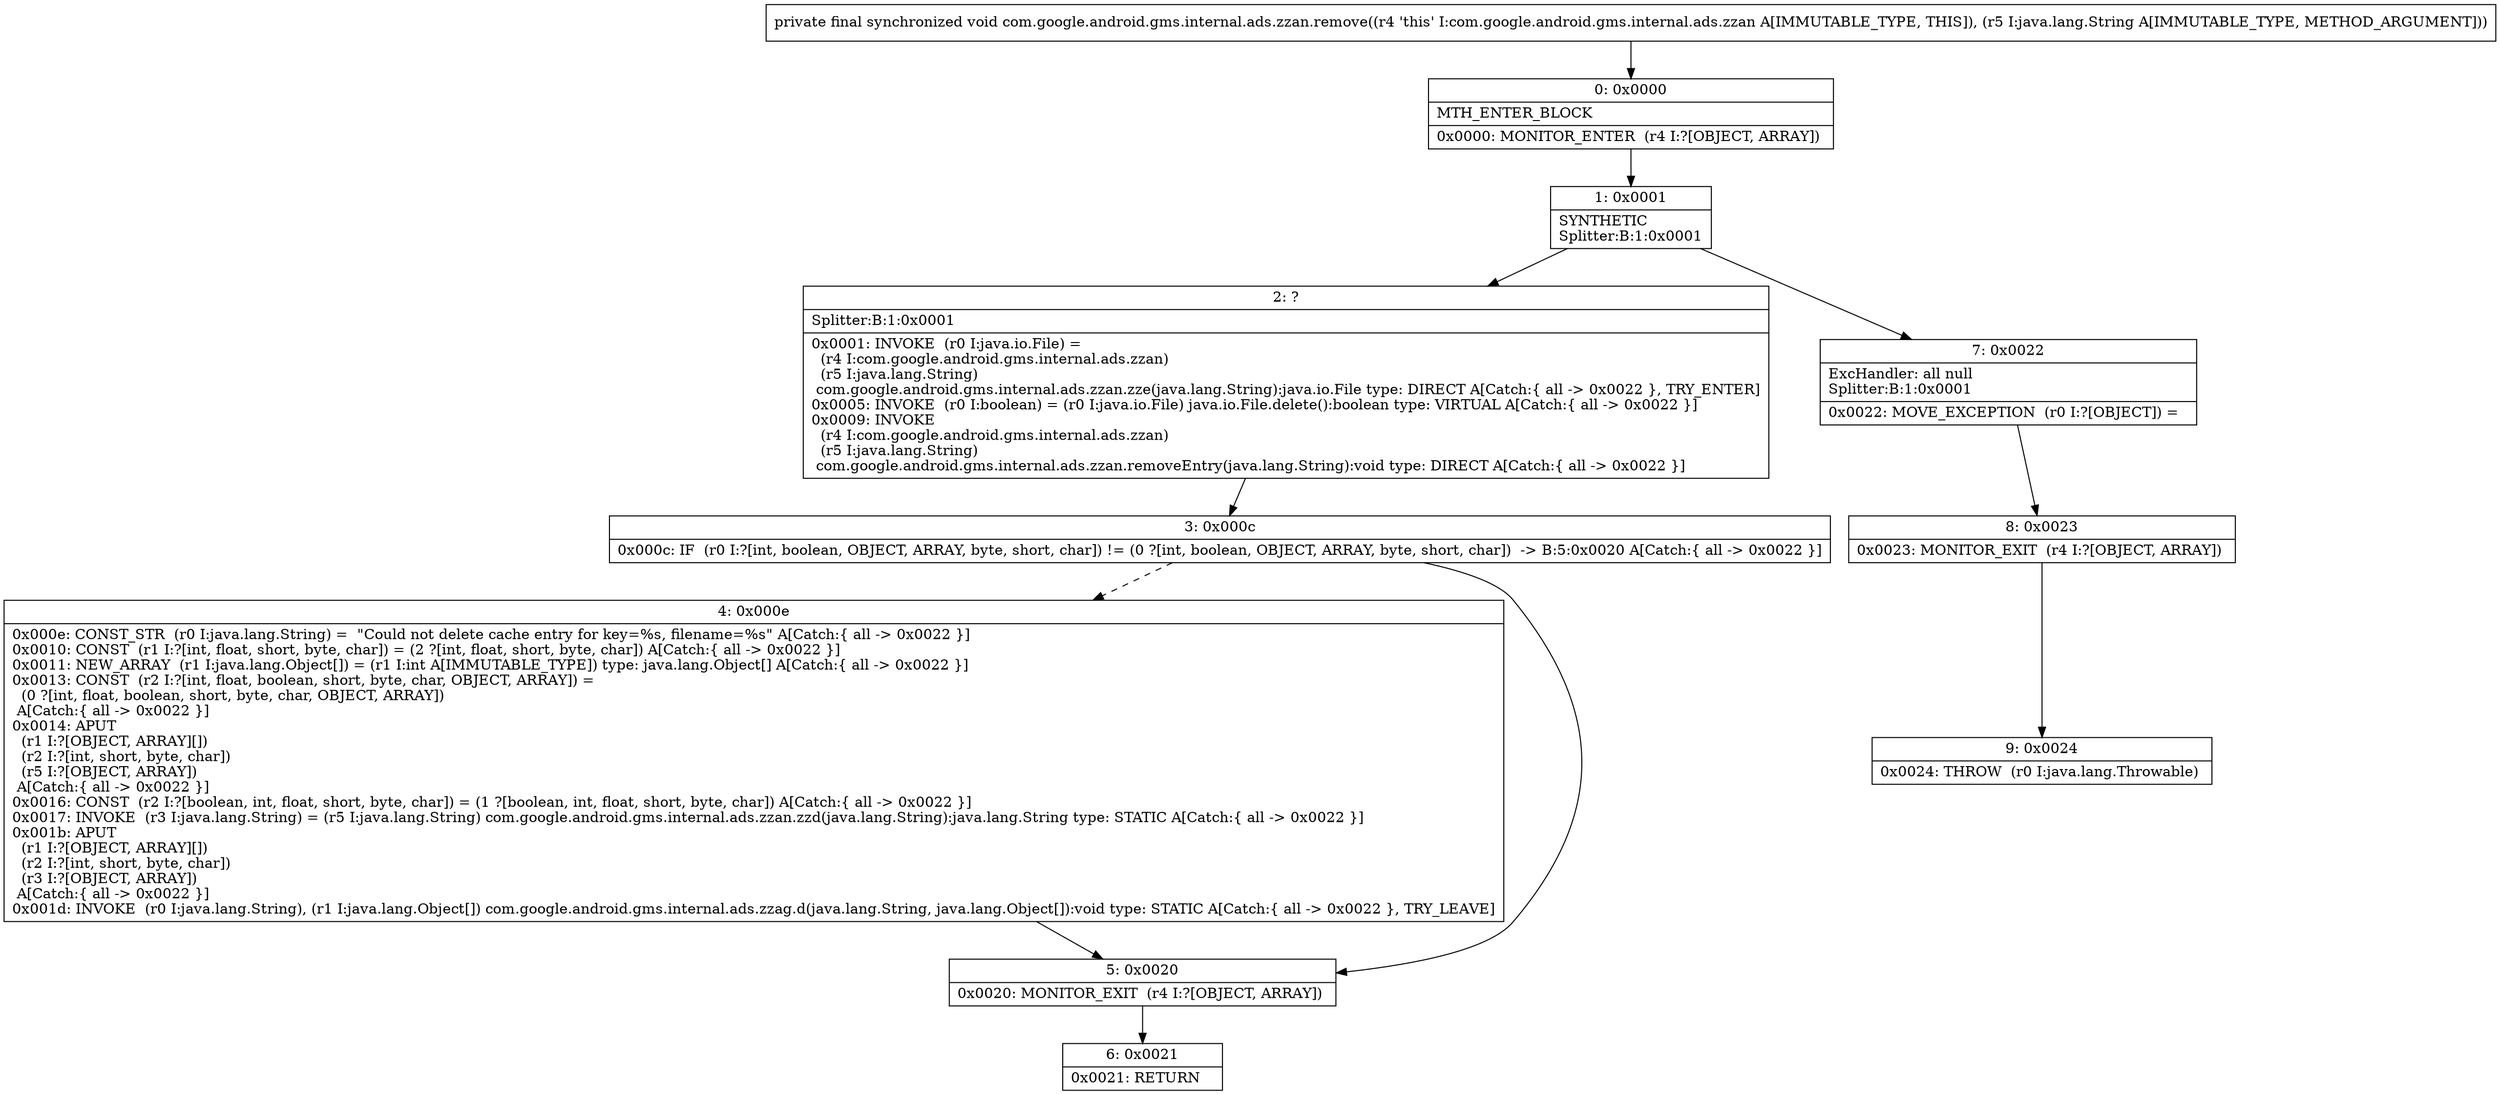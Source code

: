 digraph "CFG forcom.google.android.gms.internal.ads.zzan.remove(Ljava\/lang\/String;)V" {
Node_0 [shape=record,label="{0\:\ 0x0000|MTH_ENTER_BLOCK\l|0x0000: MONITOR_ENTER  (r4 I:?[OBJECT, ARRAY]) \l}"];
Node_1 [shape=record,label="{1\:\ 0x0001|SYNTHETIC\lSplitter:B:1:0x0001\l}"];
Node_2 [shape=record,label="{2\:\ ?|Splitter:B:1:0x0001\l|0x0001: INVOKE  (r0 I:java.io.File) = \l  (r4 I:com.google.android.gms.internal.ads.zzan)\l  (r5 I:java.lang.String)\l com.google.android.gms.internal.ads.zzan.zze(java.lang.String):java.io.File type: DIRECT A[Catch:\{ all \-\> 0x0022 \}, TRY_ENTER]\l0x0005: INVOKE  (r0 I:boolean) = (r0 I:java.io.File) java.io.File.delete():boolean type: VIRTUAL A[Catch:\{ all \-\> 0x0022 \}]\l0x0009: INVOKE  \l  (r4 I:com.google.android.gms.internal.ads.zzan)\l  (r5 I:java.lang.String)\l com.google.android.gms.internal.ads.zzan.removeEntry(java.lang.String):void type: DIRECT A[Catch:\{ all \-\> 0x0022 \}]\l}"];
Node_3 [shape=record,label="{3\:\ 0x000c|0x000c: IF  (r0 I:?[int, boolean, OBJECT, ARRAY, byte, short, char]) != (0 ?[int, boolean, OBJECT, ARRAY, byte, short, char])  \-\> B:5:0x0020 A[Catch:\{ all \-\> 0x0022 \}]\l}"];
Node_4 [shape=record,label="{4\:\ 0x000e|0x000e: CONST_STR  (r0 I:java.lang.String) =  \"Could not delete cache entry for key=%s, filename=%s\" A[Catch:\{ all \-\> 0x0022 \}]\l0x0010: CONST  (r1 I:?[int, float, short, byte, char]) = (2 ?[int, float, short, byte, char]) A[Catch:\{ all \-\> 0x0022 \}]\l0x0011: NEW_ARRAY  (r1 I:java.lang.Object[]) = (r1 I:int A[IMMUTABLE_TYPE]) type: java.lang.Object[] A[Catch:\{ all \-\> 0x0022 \}]\l0x0013: CONST  (r2 I:?[int, float, boolean, short, byte, char, OBJECT, ARRAY]) = \l  (0 ?[int, float, boolean, short, byte, char, OBJECT, ARRAY])\l A[Catch:\{ all \-\> 0x0022 \}]\l0x0014: APUT  \l  (r1 I:?[OBJECT, ARRAY][])\l  (r2 I:?[int, short, byte, char])\l  (r5 I:?[OBJECT, ARRAY])\l A[Catch:\{ all \-\> 0x0022 \}]\l0x0016: CONST  (r2 I:?[boolean, int, float, short, byte, char]) = (1 ?[boolean, int, float, short, byte, char]) A[Catch:\{ all \-\> 0x0022 \}]\l0x0017: INVOKE  (r3 I:java.lang.String) = (r5 I:java.lang.String) com.google.android.gms.internal.ads.zzan.zzd(java.lang.String):java.lang.String type: STATIC A[Catch:\{ all \-\> 0x0022 \}]\l0x001b: APUT  \l  (r1 I:?[OBJECT, ARRAY][])\l  (r2 I:?[int, short, byte, char])\l  (r3 I:?[OBJECT, ARRAY])\l A[Catch:\{ all \-\> 0x0022 \}]\l0x001d: INVOKE  (r0 I:java.lang.String), (r1 I:java.lang.Object[]) com.google.android.gms.internal.ads.zzag.d(java.lang.String, java.lang.Object[]):void type: STATIC A[Catch:\{ all \-\> 0x0022 \}, TRY_LEAVE]\l}"];
Node_5 [shape=record,label="{5\:\ 0x0020|0x0020: MONITOR_EXIT  (r4 I:?[OBJECT, ARRAY]) \l}"];
Node_6 [shape=record,label="{6\:\ 0x0021|0x0021: RETURN   \l}"];
Node_7 [shape=record,label="{7\:\ 0x0022|ExcHandler: all null\lSplitter:B:1:0x0001\l|0x0022: MOVE_EXCEPTION  (r0 I:?[OBJECT]) =  \l}"];
Node_8 [shape=record,label="{8\:\ 0x0023|0x0023: MONITOR_EXIT  (r4 I:?[OBJECT, ARRAY]) \l}"];
Node_9 [shape=record,label="{9\:\ 0x0024|0x0024: THROW  (r0 I:java.lang.Throwable) \l}"];
MethodNode[shape=record,label="{private final synchronized void com.google.android.gms.internal.ads.zzan.remove((r4 'this' I:com.google.android.gms.internal.ads.zzan A[IMMUTABLE_TYPE, THIS]), (r5 I:java.lang.String A[IMMUTABLE_TYPE, METHOD_ARGUMENT])) }"];
MethodNode -> Node_0;
Node_0 -> Node_1;
Node_1 -> Node_2;
Node_1 -> Node_7;
Node_2 -> Node_3;
Node_3 -> Node_4[style=dashed];
Node_3 -> Node_5;
Node_4 -> Node_5;
Node_5 -> Node_6;
Node_7 -> Node_8;
Node_8 -> Node_9;
}

